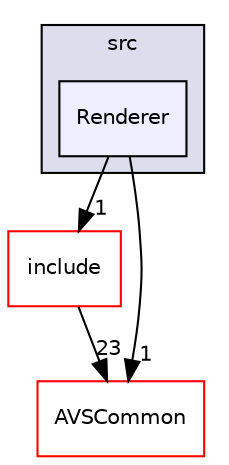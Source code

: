 digraph "/avs-cpp-sdk-tools/cm/autoCM_publicRepo/avs-device-sdk/CapabilityAgents/Alerts/src/Renderer" {
  compound=true
  node [ fontsize="10", fontname="Helvetica"];
  edge [ labelfontsize="10", labelfontname="Helvetica"];
  subgraph clusterdir_88b1bb53c337da1d62e70e0c33265813 {
    graph [ bgcolor="#ddddee", pencolor="black", label="src" fontname="Helvetica", fontsize="10", URL="dir_88b1bb53c337da1d62e70e0c33265813.html"]
  dir_73b2f3b3b0731c5b8c6a213d28d8a31c [shape=box, label="Renderer", style="filled", fillcolor="#eeeeff", pencolor="black", URL="dir_73b2f3b3b0731c5b8c6a213d28d8a31c.html"];
  }
  dir_32ca2b1be26df65d1a152938de056228 [shape=box label="include" fillcolor="white" style="filled" color="red" URL="dir_32ca2b1be26df65d1a152938de056228.html"];
  dir_13e65effb2bde530b17b3d5eefcd0266 [shape=box label="AVSCommon" fillcolor="white" style="filled" color="red" URL="dir_13e65effb2bde530b17b3d5eefcd0266.html"];
  dir_32ca2b1be26df65d1a152938de056228->dir_13e65effb2bde530b17b3d5eefcd0266 [headlabel="23", labeldistance=1.5 headhref="dir_000092_000009.html"];
  dir_73b2f3b3b0731c5b8c6a213d28d8a31c->dir_32ca2b1be26df65d1a152938de056228 [headlabel="1", labeldistance=1.5 headhref="dir_000129_000092.html"];
  dir_73b2f3b3b0731c5b8c6a213d28d8a31c->dir_13e65effb2bde530b17b3d5eefcd0266 [headlabel="1", labeldistance=1.5 headhref="dir_000129_000009.html"];
}
